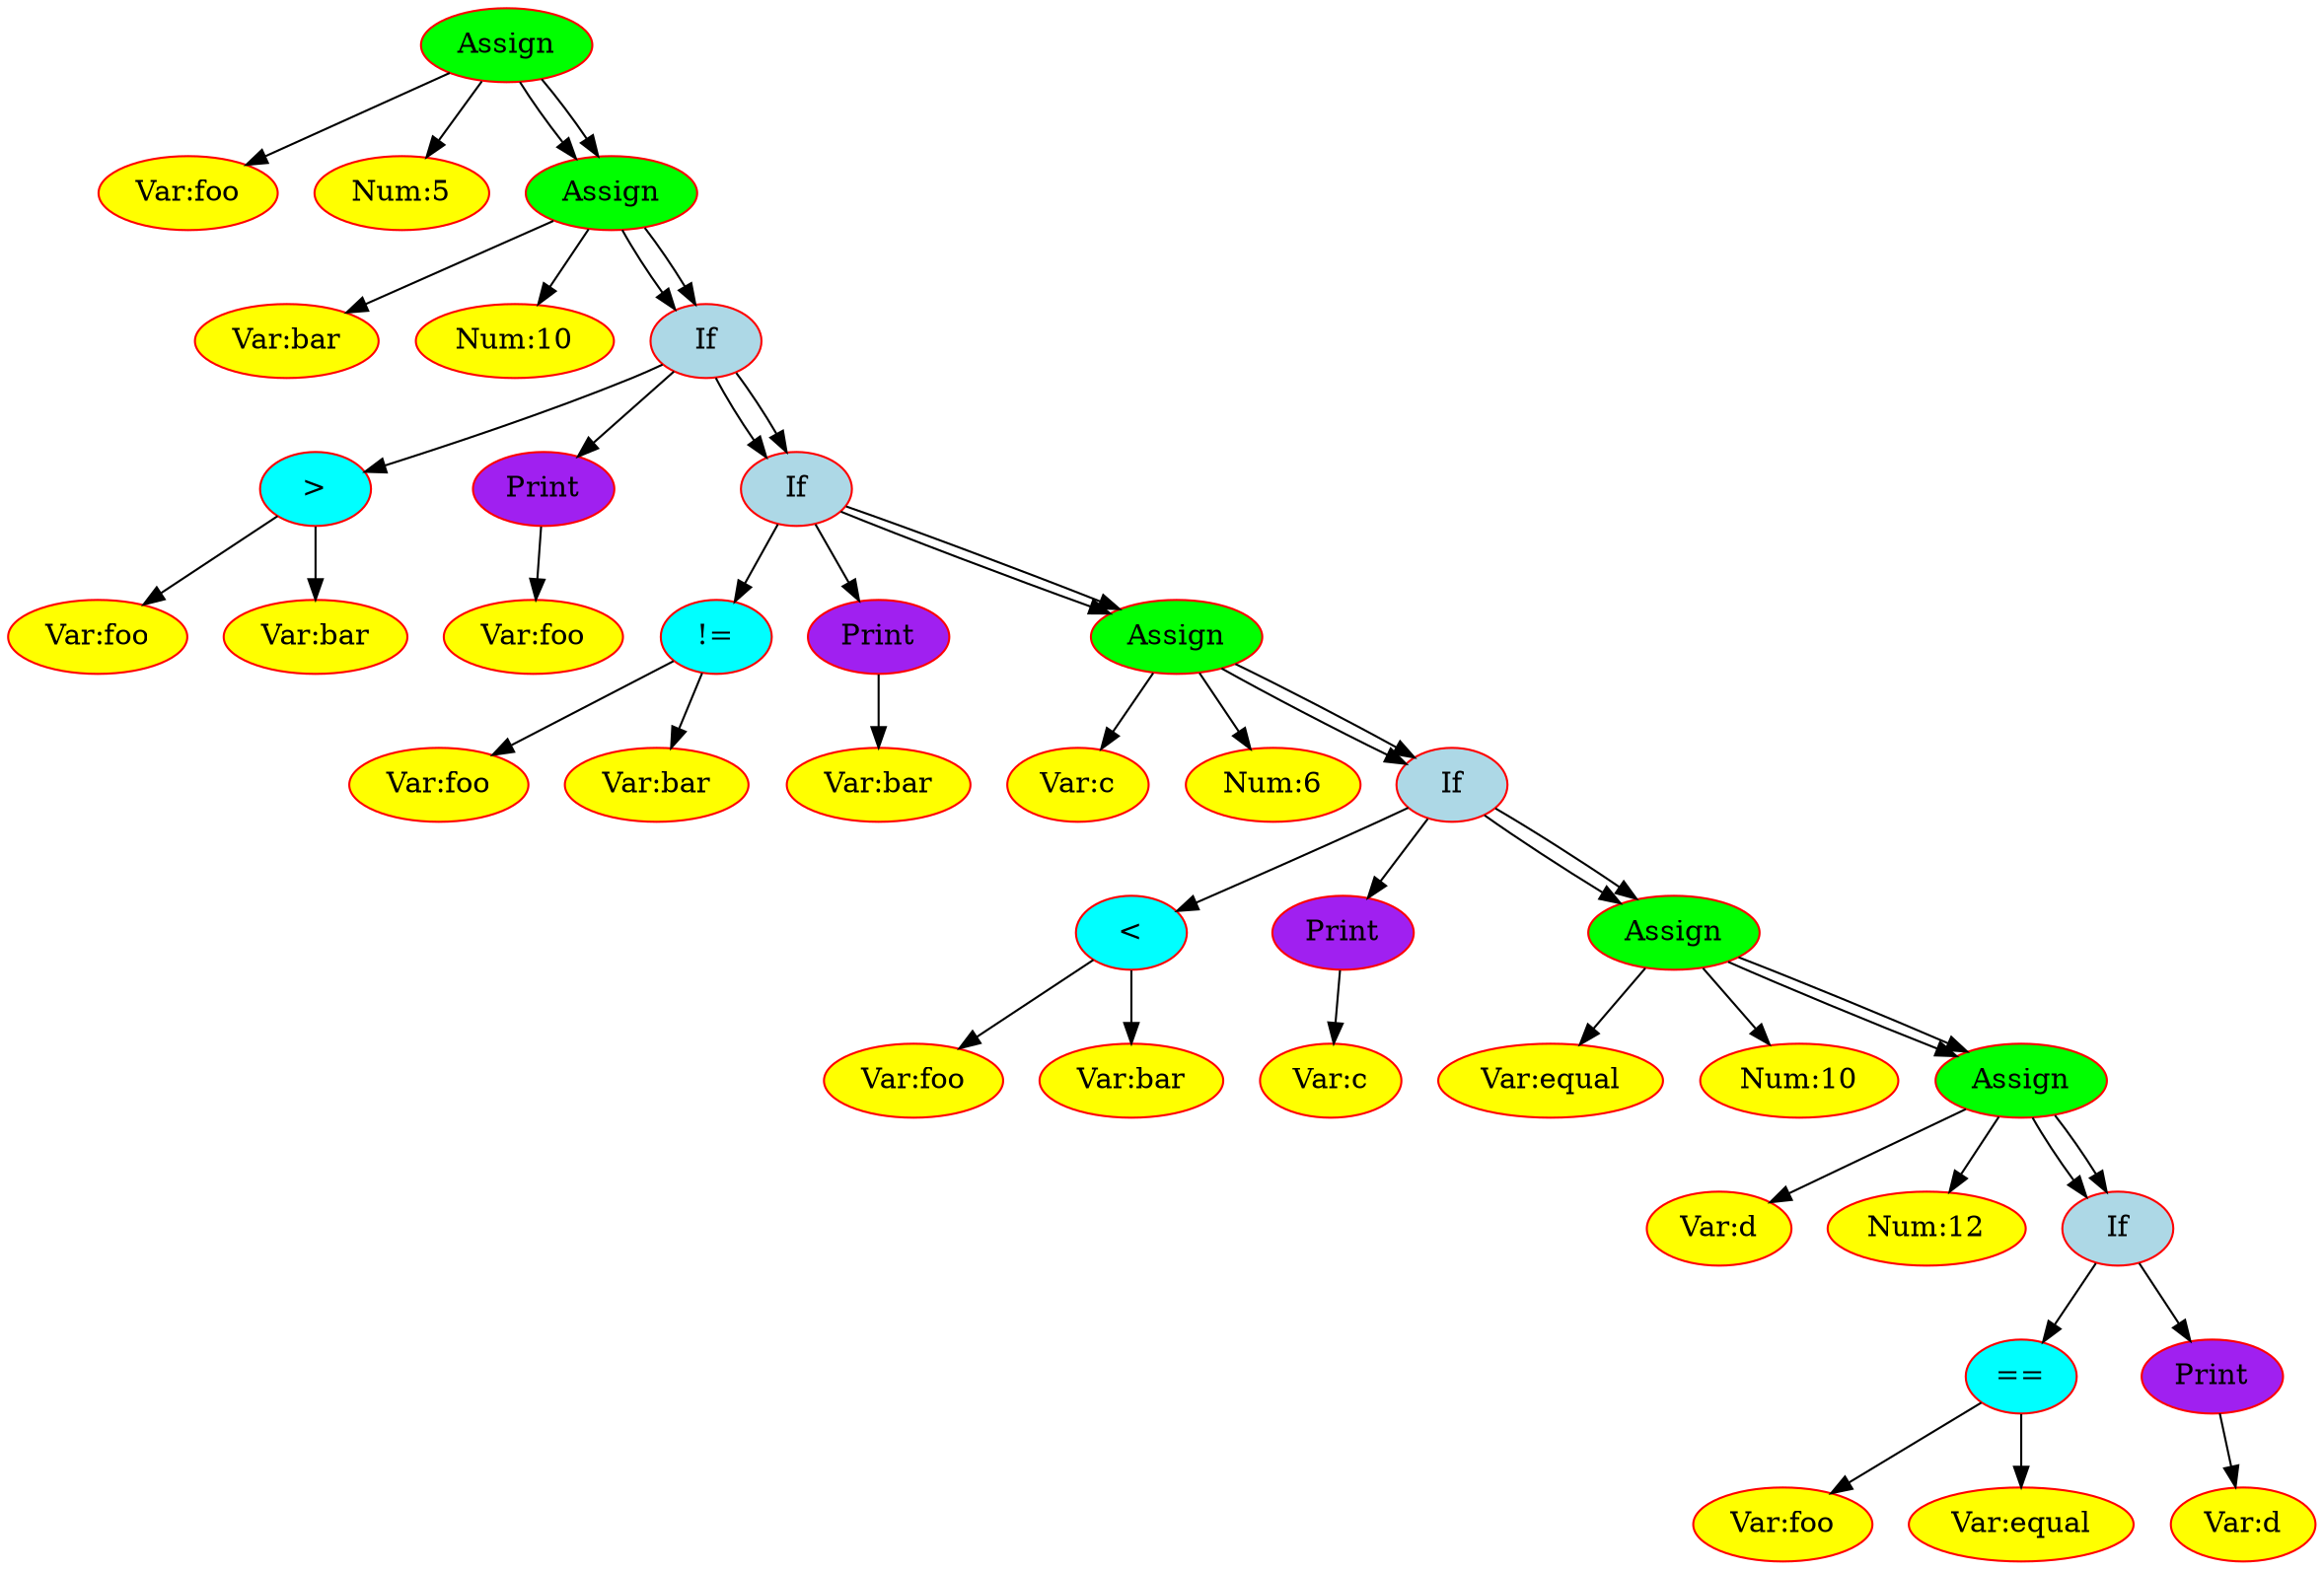 digraph Dump{node[color=red,fontsize=14, style=filled]
"0x5582f7916520" [label = "Assign" fillcolor=green]
"0x5582f7916520" -> "0x5582f7916490"
"0x5582f7916490" [label = "Var:foo" fillcolor=yellow]
"0x5582f7916520" -> "0x5582f79164e0"
"0x5582f79164e0" [label = "Num:5" fillcolor=yellow]
"0x5582f7916520" -> "0x5582f7916640"
"0x5582f7916520" -> "0x5582f7916640"
"0x5582f7916640" [label = "Assign" fillcolor=green]
"0x5582f7916640" -> "0x5582f79165b0"
"0x5582f79165b0" [label = "Var:bar" fillcolor=yellow]
"0x5582f7916640" -> "0x5582f7916600"
"0x5582f7916600" [label = "Num:10" fillcolor=yellow]
"0x5582f7916640" -> "0x5582f7916e50"
"0x5582f7916640" -> "0x5582f7916e50"
"0x5582f7916e50" [label = "If" fillcolor=lightblue]
"0x5582f7916e50" -> "0x5582f7916d20"
"0x5582f7916d20" [label = ">" fillcolor=cyan]
"0x5582f7916d20" -> "0x5582f7916c20"
"0x5582f7916c20" [label = "Var:foo" fillcolor=yellow]
"0x5582f7916d20" -> "0x5582f7916cd0"
"0x5582f7916cd0" [label = "Var:bar" fillcolor=yellow]
"0x5582f7916e50" -> "0x5582f7916e20"
"0x5582f7916e20" [label = "Print" fillcolor=purple]
"0x5582f7916e20" -> "0x5582f79167c0"
"0x5582f79167c0" [label = "Var:foo" fillcolor=yellow]
"0x5582f7916e50" -> "0x5582f7917190"
"0x5582f7916e50" -> "0x5582f7917190"
"0x5582f7917190" [label = "If" fillcolor=lightblue]
"0x5582f7917190" -> "0x5582f79170a0"
"0x5582f79170a0" [label = "!=" fillcolor=cyan]
"0x5582f79170a0" -> "0x5582f7916f70"
"0x5582f7916f70" [label = "Var:foo" fillcolor=yellow]
"0x5582f79170a0" -> "0x5582f7917050"
"0x5582f7917050" [label = "Var:bar" fillcolor=yellow]
"0x5582f7917190" -> "0x5582f7917160"
"0x5582f7917160" [label = "Print" fillcolor=purple]
"0x5582f7917160" -> "0x5582f7917110"
"0x5582f7917110" [label = "Var:bar" fillcolor=yellow]
"0x5582f7917190" -> "0x5582f79173a0"
"0x5582f7917190" -> "0x5582f79173a0"
"0x5582f79173a0" [label = "Assign" fillcolor=green]
"0x5582f79173a0" -> "0x5582f7917310"
"0x5582f7917310" [label = "Var:c" fillcolor=yellow]
"0x5582f79173a0" -> "0x5582f7917360"
"0x5582f7917360" [label = "Num:6" fillcolor=yellow]
"0x5582f79173a0" -> "0x5582f7917600"
"0x5582f79173a0" -> "0x5582f7917600"
"0x5582f7917600" [label = "If" fillcolor=lightblue]
"0x5582f7917600" -> "0x5582f7917510"
"0x5582f7917510" [label = "<" fillcolor=cyan]
"0x5582f7917510" -> "0x5582f7917410"
"0x5582f7917410" [label = "Var:foo" fillcolor=yellow]
"0x5582f7917510" -> "0x5582f79174c0"
"0x5582f79174c0" [label = "Var:bar" fillcolor=yellow]
"0x5582f7917600" -> "0x5582f79175d0"
"0x5582f79175d0" [label = "Print" fillcolor=purple]
"0x5582f79175d0" -> "0x5582f7917580"
"0x5582f7917580" [label = "Var:c" fillcolor=yellow]
"0x5582f7917600" -> "0x5582f7917700"
"0x5582f7917600" -> "0x5582f7917700"
"0x5582f7917700" [label = "Assign" fillcolor=green]
"0x5582f7917700" -> "0x5582f7917670"
"0x5582f7917670" [label = "Var:equal" fillcolor=yellow]
"0x5582f7917700" -> "0x5582f79176c0"
"0x5582f79176c0" [label = "Num:10" fillcolor=yellow]
"0x5582f7917700" -> "0x5582f7917800"
"0x5582f7917700" -> "0x5582f7917800"
"0x5582f7917800" [label = "Assign" fillcolor=green]
"0x5582f7917800" -> "0x5582f7917770"
"0x5582f7917770" [label = "Var:d" fillcolor=yellow]
"0x5582f7917800" -> "0x5582f79177c0"
"0x5582f79177c0" [label = "Num:12" fillcolor=yellow]
"0x5582f7917800" -> "0x5582f7917a60"
"0x5582f7917800" -> "0x5582f7917a60"
"0x5582f7917a60" [label = "If" fillcolor=lightblue]
"0x5582f7917a60" -> "0x5582f7917970"
"0x5582f7917970" [label = "==" fillcolor=cyan]
"0x5582f7917970" -> "0x5582f7917870"
"0x5582f7917870" [label = "Var:foo" fillcolor=yellow]
"0x5582f7917970" -> "0x5582f7917920"
"0x5582f7917920" [label = "Var:equal" fillcolor=yellow]
"0x5582f7917a60" -> "0x5582f7917a30"
"0x5582f7917a30" [label = "Print" fillcolor=purple]
"0x5582f7917a30" -> "0x5582f79179e0"
"0x5582f79179e0" [label = "Var:d" fillcolor=yellow]
}
